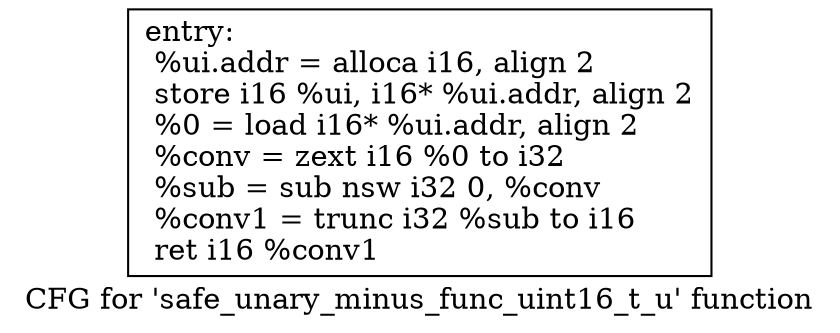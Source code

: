 digraph "CFG for 'safe_unary_minus_func_uint16_t_u' function" {
	label="CFG for 'safe_unary_minus_func_uint16_t_u' function";

	Node0xb8dcac0 [shape=record,label="{entry:\l  %ui.addr = alloca i16, align 2\l  store i16 %ui, i16* %ui.addr, align 2\l  %0 = load i16* %ui.addr, align 2\l  %conv = zext i16 %0 to i32\l  %sub = sub nsw i32 0, %conv\l  %conv1 = trunc i32 %sub to i16\l  ret i16 %conv1\l}"];
}
